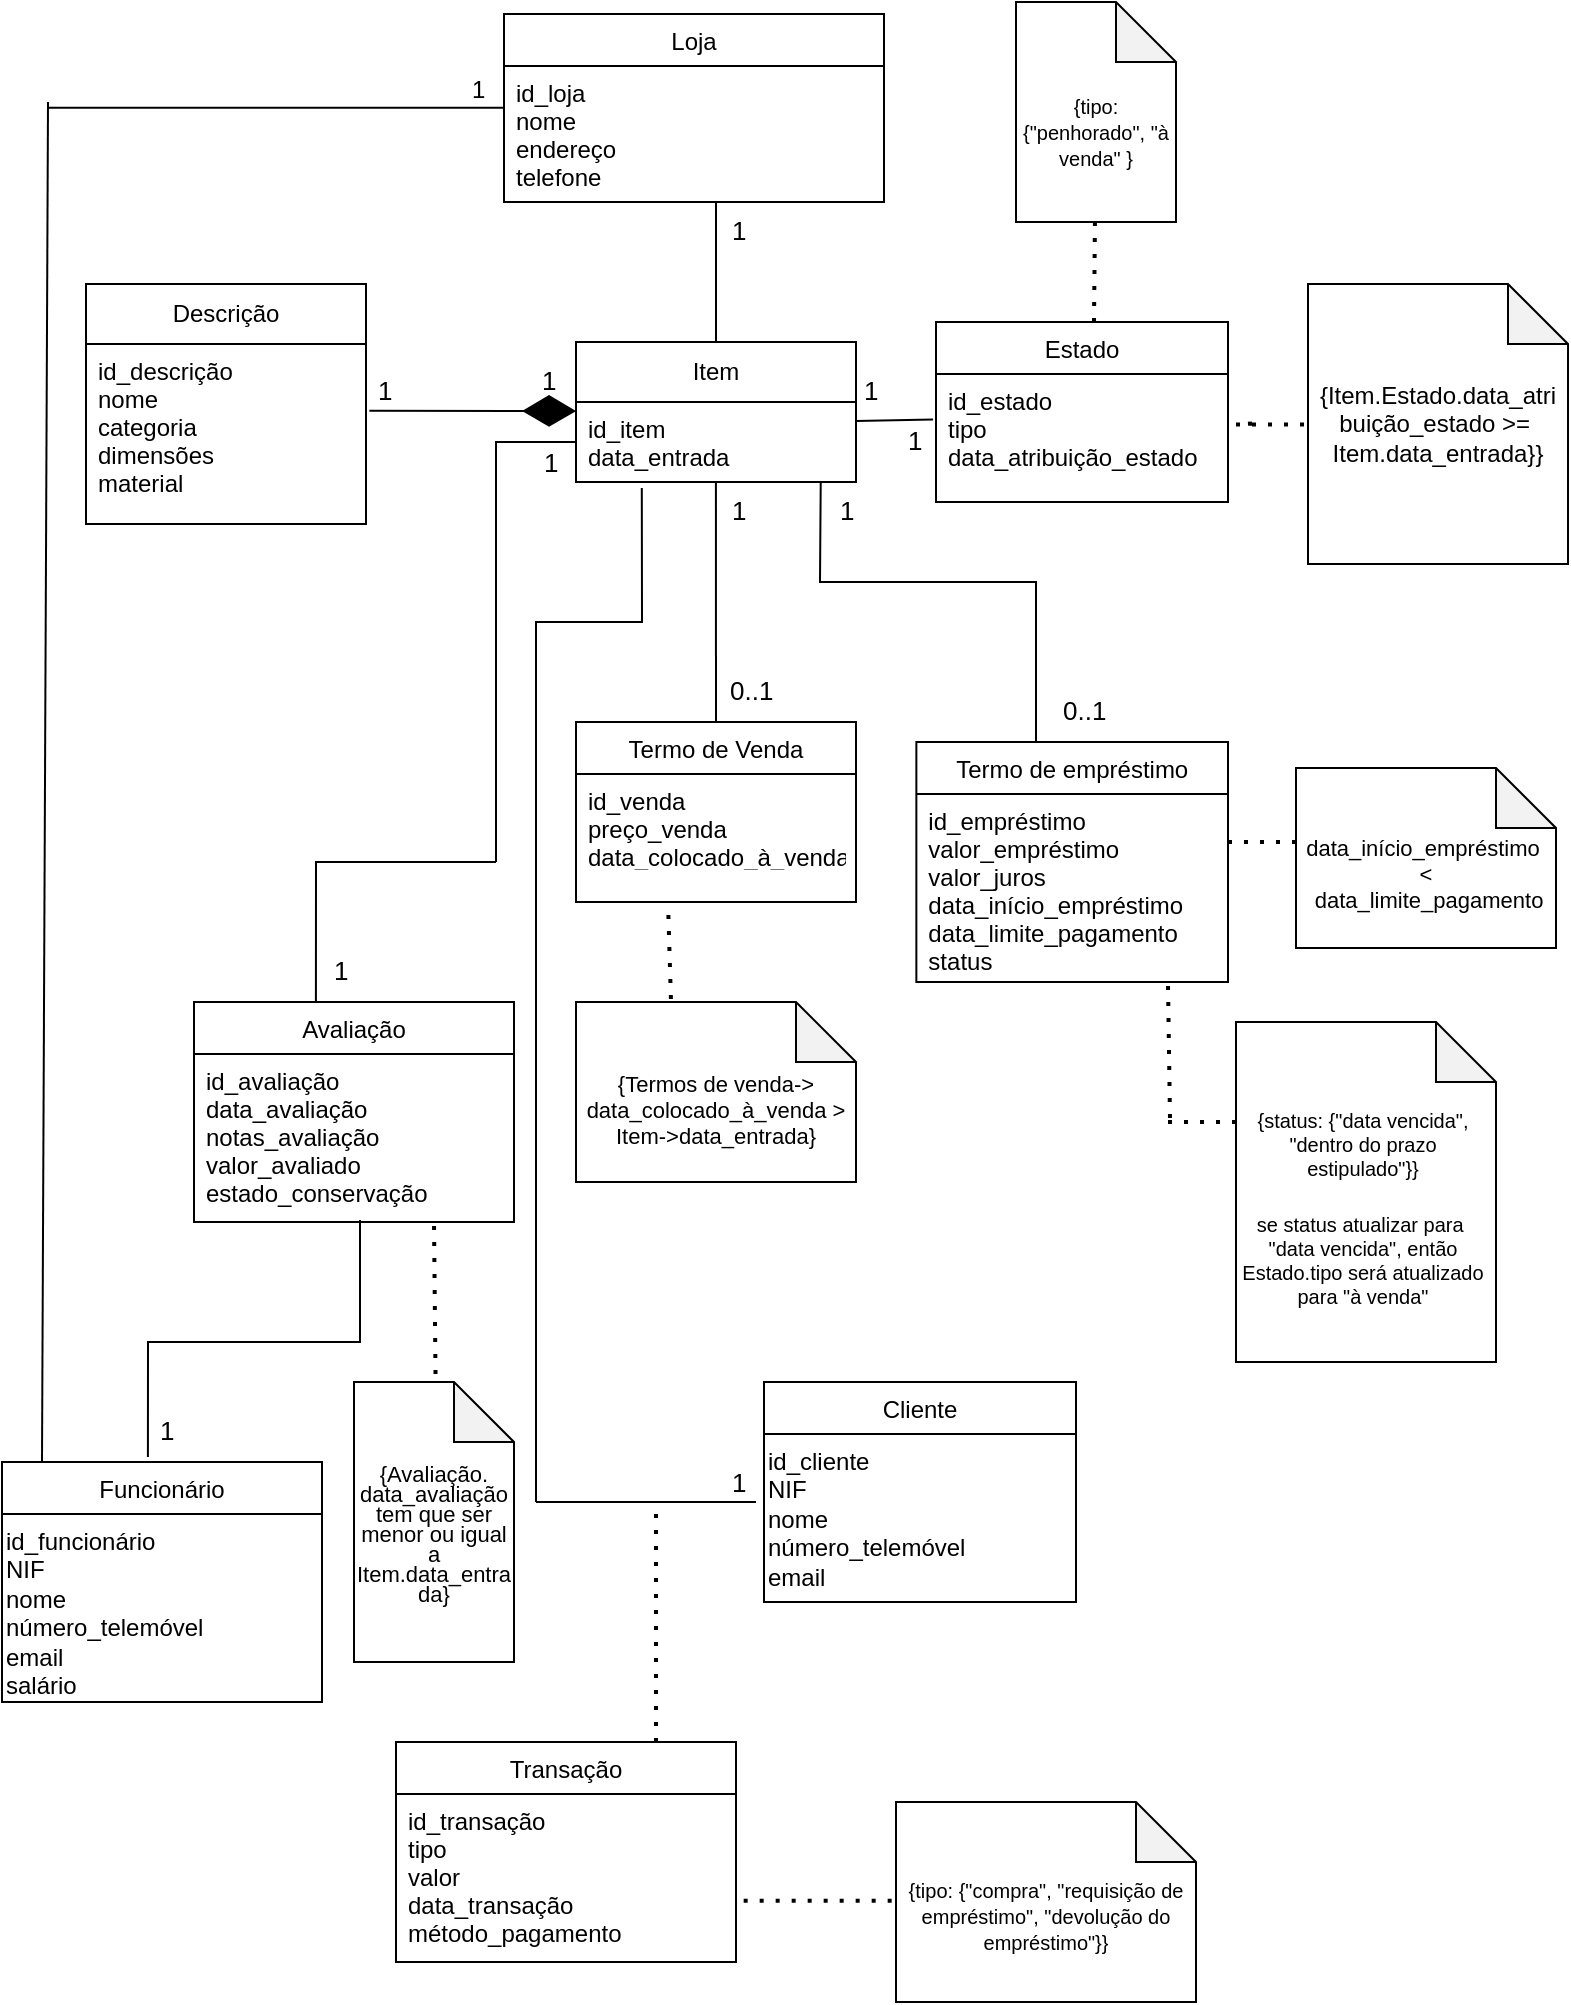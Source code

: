 <mxfile version="24.8.0">
  <diagram id="C5RBs43oDa-KdzZeNtuy" name="Page-1">
    <mxGraphModel dx="1605" dy="935" grid="1" gridSize="10" guides="1" tooltips="1" connect="1" arrows="1" fold="1" page="1" pageScale="1" pageWidth="827" pageHeight="1169" math="0" shadow="0">
      <root>
        <mxCell id="WIyWlLk6GJQsqaUBKTNV-0" />
        <mxCell id="WIyWlLk6GJQsqaUBKTNV-1" parent="WIyWlLk6GJQsqaUBKTNV-0" />
        <mxCell id="BK3RTOM4ylX85SdspDBA-17" value="&lt;div style=&quot;font-size: 11px; margin-top: 16px;&quot;&gt;&lt;font style=&quot;font-size: 11px;&quot;&gt;data_início_empréstimo&amp;nbsp;&lt;/font&gt;&lt;/div&gt;&lt;div style=&quot;font-size: 11px;&quot;&gt;&lt;font style=&quot;font-size: 11px;&quot;&gt;&amp;lt;&lt;/font&gt;&lt;/div&gt;&lt;div style=&quot;font-size: 11px;&quot;&gt;&lt;font style=&quot;font-size: 11px;&quot;&gt;&amp;nbsp;data_limite_pagamento&lt;/font&gt;&lt;/div&gt;" style="shape=note;whiteSpace=wrap;html=1;backgroundOutline=1;darkOpacity=0.05;container=0;" vertex="1" parent="WIyWlLk6GJQsqaUBKTNV-1">
          <mxGeometry x="674" y="443" width="130" height="90" as="geometry" />
        </mxCell>
        <mxCell id="ibe0FgVLeVuCVKN4VXd9-33" value="Funcionário" style="swimlane;fontStyle=0;align=center;verticalAlign=top;childLayout=stackLayout;horizontal=1;startSize=26;horizontalStack=0;resizeParent=1;resizeLast=0;collapsible=1;marginBottom=0;rounded=0;shadow=0;strokeWidth=1;container=0;" parent="WIyWlLk6GJQsqaUBKTNV-1" vertex="1">
          <mxGeometry x="27" y="790" width="160" height="120" as="geometry">
            <mxRectangle x="340" y="380" width="170" height="26" as="alternateBounds" />
          </mxGeometry>
        </mxCell>
        <mxCell id="ibe0FgVLeVuCVKN4VXd9-36" value="&lt;div&gt;id_funcionário&lt;/div&gt;&lt;div&gt;NIF&lt;br&gt;&lt;/div&gt;&lt;div&gt;nome&lt;/div&gt;&lt;div&gt;número_telemóvel&lt;/div&gt;&lt;div&gt;email&lt;/div&gt;&lt;div&gt;salário&lt;/div&gt;" style="text;whiteSpace=wrap;html=1;" parent="WIyWlLk6GJQsqaUBKTNV-1" vertex="1">
          <mxGeometry x="27" y="816" width="160" height="78" as="geometry" />
        </mxCell>
        <mxCell id="zkfFHV4jXpPFQw0GAbJ--0" value="Loja" style="swimlane;fontStyle=0;align=center;verticalAlign=top;childLayout=stackLayout;horizontal=1;startSize=26;horizontalStack=0;resizeParent=1;resizeLast=0;collapsible=1;marginBottom=0;rounded=0;shadow=0;strokeWidth=1;container=0;" parent="WIyWlLk6GJQsqaUBKTNV-1" vertex="1">
          <mxGeometry x="278" y="66" width="190" height="94" as="geometry">
            <mxRectangle x="230" y="140" width="160" height="26" as="alternateBounds" />
          </mxGeometry>
        </mxCell>
        <mxCell id="ibe0FgVLeVuCVKN4VXd9-4" value="id_loja&#xa;nome&#xa;endereço&#xa;telefone&#xa;" style="text;align=left;verticalAlign=top;spacingLeft=4;spacingRight=4;overflow=hidden;rotatable=0;points=[[0,0.5],[1,0.5]];portConstraint=eastwest;container=0;" parent="zkfFHV4jXpPFQw0GAbJ--0" vertex="1">
          <mxGeometry y="26" width="190" height="64" as="geometry" />
        </mxCell>
        <mxCell id="zkfFHV4jXpPFQw0GAbJ--13" value="Estado" style="swimlane;fontStyle=0;align=center;verticalAlign=top;childLayout=stackLayout;horizontal=1;startSize=26;horizontalStack=0;resizeParent=1;resizeLast=0;collapsible=1;marginBottom=0;rounded=0;shadow=0;strokeWidth=1;container=0;" parent="WIyWlLk6GJQsqaUBKTNV-1" vertex="1">
          <mxGeometry x="494" y="220" width="146" height="90" as="geometry">
            <mxRectangle x="340" y="380" width="170" height="26" as="alternateBounds" />
          </mxGeometry>
        </mxCell>
        <mxCell id="ibe0FgVLeVuCVKN4VXd9-6" value="id_estado&#xa;tipo&#xa;data_atribuição_estado" style="text;align=left;verticalAlign=top;spacingLeft=4;spacingRight=4;overflow=hidden;rotatable=0;points=[[0,0.5],[1,0.5]];portConstraint=eastwest;fontStyle=0;container=0;" parent="zkfFHV4jXpPFQw0GAbJ--13" vertex="1">
          <mxGeometry y="26" width="146" height="64" as="geometry" />
        </mxCell>
        <mxCell id="87SshtayELK0KyAv6o-h-5" value="Item" style="swimlane;fontStyle=0;childLayout=stackLayout;horizontal=1;startSize=30;horizontalStack=0;resizeParent=1;resizeParentMax=0;resizeLast=0;collapsible=1;marginBottom=0;whiteSpace=wrap;html=1;container=0;" parent="WIyWlLk6GJQsqaUBKTNV-1" vertex="1">
          <mxGeometry x="314" y="230" width="140" height="70" as="geometry" />
        </mxCell>
        <mxCell id="87SshtayELK0KyAv6o-h-20" value="Avaliação" style="swimlane;fontStyle=0;align=center;verticalAlign=top;childLayout=stackLayout;horizontal=1;startSize=26;horizontalStack=0;resizeParent=1;resizeLast=0;collapsible=1;marginBottom=0;rounded=0;shadow=0;strokeWidth=1;container=0;" parent="WIyWlLk6GJQsqaUBKTNV-1" vertex="1">
          <mxGeometry x="123" y="560" width="160" height="110" as="geometry">
            <mxRectangle x="340" y="380" width="170" height="26" as="alternateBounds" />
          </mxGeometry>
        </mxCell>
        <mxCell id="87SshtayELK0KyAv6o-h-29" value="Termo de empréstimo" style="swimlane;fontStyle=0;align=center;verticalAlign=top;childLayout=stackLayout;horizontal=1;startSize=26;horizontalStack=0;resizeParent=1;resizeLast=0;collapsible=1;marginBottom=0;rounded=0;shadow=0;strokeWidth=1;container=0;" parent="WIyWlLk6GJQsqaUBKTNV-1" vertex="1">
          <mxGeometry x="484.18" y="430" width="155.82" height="120" as="geometry">
            <mxRectangle x="340" y="380" width="170" height="26" as="alternateBounds" />
          </mxGeometry>
        </mxCell>
        <mxCell id="ibe0FgVLeVuCVKN4VXd9-19" value="id_empréstimo&#xa;valor_empréstimo&#xa;valor_juros&#xa;data_início_empréstimo&#xa;data_limite_pagamento&#xa;status&#xa;" style="text;align=left;verticalAlign=top;spacingLeft=4;spacingRight=4;overflow=hidden;rotatable=0;points=[[0,0.5],[1,0.5]];portConstraint=eastwest;fontStyle=0;aspect=fixed;container=0;" parent="87SshtayELK0KyAv6o-h-29" vertex="1">
          <mxGeometry y="26" width="155.82" height="94" as="geometry" />
        </mxCell>
        <mxCell id="87SshtayELK0KyAv6o-h-36" value="Cliente" style="swimlane;fontStyle=0;align=center;verticalAlign=top;childLayout=stackLayout;horizontal=1;startSize=26;horizontalStack=0;resizeParent=1;resizeLast=0;collapsible=1;marginBottom=0;rounded=0;shadow=0;strokeWidth=1;container=0;" parent="WIyWlLk6GJQsqaUBKTNV-1" vertex="1">
          <mxGeometry x="408" y="750" width="156" height="110" as="geometry">
            <mxRectangle x="340" y="380" width="170" height="26" as="alternateBounds" />
          </mxGeometry>
        </mxCell>
        <mxCell id="ibe0FgVLeVuCVKN4VXd9-24" value="&lt;div align=&quot;justify&quot; style=&quot;line-height: 120%;&quot;&gt;&lt;font style=&quot;font-size: 12px;&quot;&gt;id_cliente&lt;br&gt;&lt;/font&gt;&lt;/div&gt;&lt;div align=&quot;justify&quot; style=&quot;line-height: 120%;&quot;&gt;&lt;font style=&quot;font-size: 12px;&quot;&gt;NIF&lt;br&gt;&lt;/font&gt;&lt;/div&gt;&lt;div style=&quot;line-height: 120%;&quot; align=&quot;justify&quot;&gt;&lt;font style=&quot;font-size: 12px;&quot;&gt;nome&lt;/font&gt;&lt;/div&gt;&lt;div style=&quot;line-height: 120%;&quot; align=&quot;justify&quot;&gt;&lt;font style=&quot;font-size: 12px;&quot;&gt;número_telemóvel&lt;/font&gt;&lt;/div&gt;&lt;div style=&quot;line-height: 120%;&quot; align=&quot;justify&quot;&gt;&lt;font style=&quot;font-size: 12px;&quot;&gt;email&lt;/font&gt;&lt;/div&gt;" style="text;whiteSpace=wrap;html=1;container=0;" parent="87SshtayELK0KyAv6o-h-36" vertex="1">
          <mxGeometry y="26" width="156" height="74" as="geometry" />
        </mxCell>
        <mxCell id="87SshtayELK0KyAv6o-h-39" value="Transação" style="swimlane;fontStyle=0;align=center;verticalAlign=top;childLayout=stackLayout;horizontal=1;startSize=26;horizontalStack=0;resizeParent=1;resizeLast=0;collapsible=1;marginBottom=0;rounded=0;shadow=0;strokeWidth=1;container=0;" parent="WIyWlLk6GJQsqaUBKTNV-1" vertex="1">
          <mxGeometry x="224" y="930" width="170" height="110" as="geometry">
            <mxRectangle x="340" y="380" width="170" height="26" as="alternateBounds" />
          </mxGeometry>
        </mxCell>
        <mxCell id="ibe0FgVLeVuCVKN4VXd9-22" value="id_transação&#xa;tipo&#xa;valor&#xa;data_transação&#xa;método_pagamento&#xa;" style="text;align=left;verticalAlign=top;spacingLeft=4;spacingRight=4;overflow=hidden;rotatable=0;points=[[0,0.5],[1,0.5]];portConstraint=eastwest;fontStyle=0;container=0;" parent="87SshtayELK0KyAv6o-h-39" vertex="1">
          <mxGeometry y="26" width="170" height="84" as="geometry" />
        </mxCell>
        <mxCell id="87SshtayELK0KyAv6o-h-41" value="Descrição" style="swimlane;fontStyle=0;childLayout=stackLayout;horizontal=1;startSize=30;horizontalStack=0;resizeParent=1;resizeParentMax=0;resizeLast=0;collapsible=1;marginBottom=0;whiteSpace=wrap;html=1;container=0;" parent="WIyWlLk6GJQsqaUBKTNV-1" vertex="1">
          <mxGeometry x="69" y="201" width="140" height="120" as="geometry" />
        </mxCell>
        <mxCell id="ibe0FgVLeVuCVKN4VXd9-42" value="id_descrição&#xa;nome&#xa;categoria&#xa;dimensões&#xa;material&#xa;" style="text;align=left;verticalAlign=top;spacingLeft=4;spacingRight=4;overflow=hidden;rotatable=0;points=[[0,0.5],[1,0.5]];portConstraint=eastwest;fontStyle=0;container=0;" parent="87SshtayELK0KyAv6o-h-41" vertex="1">
          <mxGeometry y="30" width="140" height="90" as="geometry" />
        </mxCell>
        <mxCell id="87SshtayELK0KyAv6o-h-27" value="Termo de Venda" style="swimlane;fontStyle=0;align=center;verticalAlign=top;childLayout=stackLayout;horizontal=1;startSize=26;horizontalStack=0;resizeParent=1;resizeLast=0;collapsible=1;marginBottom=0;rounded=0;shadow=0;strokeWidth=1;container=0;" parent="WIyWlLk6GJQsqaUBKTNV-1" vertex="1">
          <mxGeometry x="314" y="420" width="140" height="90" as="geometry">
            <mxRectangle x="340" y="380" width="170" height="26" as="alternateBounds" />
          </mxGeometry>
        </mxCell>
        <mxCell id="ibe0FgVLeVuCVKN4VXd9-15" value="id_venda&#xa;preço_venda&#xa;data_colocado_à_venda&#xa;" style="text;align=left;verticalAlign=top;spacingLeft=4;spacingRight=4;overflow=hidden;rotatable=0;points=[[0,0.5],[1,0.5]];portConstraint=eastwest;fontStyle=0;container=0;" parent="87SshtayELK0KyAv6o-h-27" vertex="1">
          <mxGeometry y="26" width="140" height="44" as="geometry" />
        </mxCell>
        <mxCell id="ibe0FgVLeVuCVKN4VXd9-29" value="" style="endArrow=none;html=1;rounded=0;entryX=0.663;entryY=0.984;entryDx=0;entryDy=0;entryPerimeter=0;exitX=0.5;exitY=0;exitDx=0;exitDy=0;" parent="WIyWlLk6GJQsqaUBKTNV-1" source="87SshtayELK0KyAv6o-h-27" edge="1">
          <mxGeometry width="50" height="50" relative="1" as="geometry">
            <mxPoint x="383.47" y="410" as="sourcePoint" />
            <mxPoint x="383.96" y="299.996" as="targetPoint" />
          </mxGeometry>
        </mxCell>
        <mxCell id="ibe0FgVLeVuCVKN4VXd9-31" value="" style="endArrow=none;html=1;rounded=0;exitX=0.381;exitY=0;exitDx=0;exitDy=0;exitPerimeter=0;" parent="WIyWlLk6GJQsqaUBKTNV-1" source="87SshtayELK0KyAv6o-h-20" edge="1">
          <mxGeometry width="50" height="50" relative="1" as="geometry">
            <mxPoint x="154" y="510" as="sourcePoint" />
            <mxPoint x="274" y="490" as="targetPoint" />
            <Array as="points">
              <mxPoint x="184" y="490" />
            </Array>
          </mxGeometry>
        </mxCell>
        <mxCell id="ibe0FgVLeVuCVKN4VXd9-32" value="" style="endArrow=none;html=1;rounded=0;" parent="WIyWlLk6GJQsqaUBKTNV-1" edge="1">
          <mxGeometry width="50" height="50" relative="1" as="geometry">
            <mxPoint x="404" y="810" as="sourcePoint" />
            <mxPoint x="294" y="810" as="targetPoint" />
            <Array as="points" />
          </mxGeometry>
        </mxCell>
        <mxCell id="kfRFtVWWlGpXpjC6ZaTj-0" value="" style="endArrow=none;html=1;rounded=0;entryX=0.235;entryY=1.075;entryDx=0;entryDy=0;entryPerimeter=0;" parent="WIyWlLk6GJQsqaUBKTNV-1" edge="1" target="ibe0FgVLeVuCVKN4VXd9-11">
          <mxGeometry width="50" height="50" relative="1" as="geometry">
            <mxPoint x="294" y="810" as="sourcePoint" />
            <mxPoint x="354" y="370" as="targetPoint" />
            <Array as="points">
              <mxPoint x="294" y="370" />
              <mxPoint x="347" y="370" />
            </Array>
          </mxGeometry>
        </mxCell>
        <mxCell id="kfRFtVWWlGpXpjC6ZaTj-4" value="" style="endArrow=none;html=1;rounded=0;exitX=0.456;exitY=-0.021;exitDx=0;exitDy=0;exitPerimeter=0;" parent="WIyWlLk6GJQsqaUBKTNV-1" source="ibe0FgVLeVuCVKN4VXd9-33" edge="1">
          <mxGeometry width="50" height="50" relative="1" as="geometry">
            <mxPoint x="424" y="690" as="sourcePoint" />
            <mxPoint x="206" y="669" as="targetPoint" />
            <Array as="points">
              <mxPoint x="100" y="730" />
              <mxPoint x="184" y="730" />
              <mxPoint x="206" y="730" />
            </Array>
          </mxGeometry>
        </mxCell>
        <mxCell id="BK3RTOM4ylX85SdspDBA-0" value="" style="endArrow=none;html=1;rounded=0;exitX=0.125;exitY=0;exitDx=0;exitDy=0;exitPerimeter=0;" edge="1" parent="WIyWlLk6GJQsqaUBKTNV-1" source="ibe0FgVLeVuCVKN4VXd9-33">
          <mxGeometry width="50" height="50" relative="1" as="geometry">
            <mxPoint x="34" y="750" as="sourcePoint" />
            <mxPoint x="50" y="110" as="targetPoint" />
          </mxGeometry>
        </mxCell>
        <mxCell id="BK3RTOM4ylX85SdspDBA-16" value="" style="endArrow=none;html=1;rounded=0;" edge="1" parent="WIyWlLk6GJQsqaUBKTNV-1">
          <mxGeometry width="50" height="50" relative="1" as="geometry">
            <mxPoint x="50" y="112.86" as="sourcePoint" />
            <mxPoint x="278" y="112.86" as="targetPoint" />
          </mxGeometry>
        </mxCell>
        <mxCell id="BK3RTOM4ylX85SdspDBA-22" value="" style="endArrow=none;dashed=1;html=1;dashPattern=1 3;strokeWidth=2;rounded=0;" edge="1" parent="WIyWlLk6GJQsqaUBKTNV-1">
          <mxGeometry width="50" height="50" relative="1" as="geometry">
            <mxPoint x="674" y="480" as="sourcePoint" />
            <mxPoint x="634" y="480" as="targetPoint" />
            <Array as="points">
              <mxPoint x="640" y="480" />
            </Array>
          </mxGeometry>
        </mxCell>
        <mxCell id="BK3RTOM4ylX85SdspDBA-24" value="&lt;div style=&quot;font-size: 10px; padding-right: 3px; margin-bottom: 0px; margin-top: 16px;&quot; align=&quot;center&quot;&gt;&lt;font style=&quot;font-size: 10px;&quot;&gt;{status: {&quot;data vencida&quot;, &quot;dentro do prazo estipulado&quot;}}&lt;/font&gt;&lt;/div&gt;&lt;div style=&quot;font-size: 10px; padding-right: 3px; margin-bottom: 0px; margin-top: 16px;&quot; align=&quot;center&quot;&gt;&lt;font style=&quot;font-size: 10px;&quot;&gt;se status atualizar para&amp;nbsp; &quot;data vencida&quot;, então Estado.tipo será atualizado para &quot;à venda&quot;&lt;br&gt;&lt;/font&gt;&lt;/div&gt;" style="shape=note;whiteSpace=wrap;html=1;backgroundOutline=1;darkOpacity=0.05;align=center;container=0;" vertex="1" parent="WIyWlLk6GJQsqaUBKTNV-1">
          <mxGeometry x="644" y="570" width="130" height="170" as="geometry" />
        </mxCell>
        <mxCell id="BK3RTOM4ylX85SdspDBA-26" value="&lt;p style=&quot;line-height: 110%; margin-top: 30px; padding-right: 0px;&quot;&gt;&lt;font style=&quot;font-size: 10px;&quot;&gt;{tipo: {&quot;compra&quot;, &quot;requisição de empréstimo&quot;, &quot;devolução do empréstimo&quot;}}&lt;/font&gt;&lt;/p&gt;" style="shape=note;whiteSpace=wrap;html=1;backgroundOutline=1;darkOpacity=0.05;spacingBottom=4;labelBorderColor=none;container=0;" vertex="1" parent="WIyWlLk6GJQsqaUBKTNV-1">
          <mxGeometry x="474" y="960" width="150" height="100" as="geometry" />
        </mxCell>
        <mxCell id="BK3RTOM4ylX85SdspDBA-27" value="" style="endArrow=none;dashed=1;html=1;dashPattern=1 3;strokeWidth=2;rounded=0;" edge="1" parent="WIyWlLk6GJQsqaUBKTNV-1" target="BK3RTOM4ylX85SdspDBA-28">
          <mxGeometry width="50" height="50" relative="1" as="geometry">
            <mxPoint x="573" y="220" as="sourcePoint" />
            <mxPoint x="573" y="300" as="targetPoint" />
          </mxGeometry>
        </mxCell>
        <mxCell id="BK3RTOM4ylX85SdspDBA-28" value="&lt;div style=&quot;font-size: 11px; margin-top: 20px;&quot;&gt;&lt;font style=&quot;font-size: 10px;&quot;&gt;{tipo: {&quot;penhorado&quot;, &quot;à venda&quot; }&lt;/font&gt;&lt;/div&gt;" style="shape=note;whiteSpace=wrap;html=1;backgroundOutline=1;darkOpacity=0.05;container=0;" vertex="1" parent="WIyWlLk6GJQsqaUBKTNV-1">
          <mxGeometry x="534" y="60" width="80" height="110" as="geometry" />
        </mxCell>
        <mxCell id="BK3RTOM4ylX85SdspDBA-30" value="&lt;p style=&quot;line-height: 110%; margin-top: 30px;&quot;&gt;&lt;font style=&quot;font-size: 11px;&quot;&gt;{Termos de venda-&amp;gt; data_colocado_à_venda &amp;gt; Item-&amp;gt;data_entrada} &lt;/font&gt;&lt;/p&gt;" style="shape=note;whiteSpace=wrap;html=1;backgroundOutline=1;darkOpacity=0.05;container=0;" vertex="1" parent="WIyWlLk6GJQsqaUBKTNV-1">
          <mxGeometry x="314" y="560" width="140" height="90" as="geometry" />
        </mxCell>
        <mxCell id="BK3RTOM4ylX85SdspDBA-33" value="&lt;div&gt;{Item.Estado.data_atri&lt;/div&gt;&lt;div&gt;buição_estado &amp;gt;=&amp;nbsp;&lt;/div&gt;&lt;div&gt;Item.data_entrada}}&lt;/div&gt;" style="shape=note;whiteSpace=wrap;html=1;backgroundOutline=1;darkOpacity=0.05;container=0;" vertex="1" parent="WIyWlLk6GJQsqaUBKTNV-1">
          <mxGeometry x="680" y="201" width="130" height="140" as="geometry" />
        </mxCell>
        <mxCell id="BK3RTOM4ylX85SdspDBA-34" value="" style="endArrow=none;dashed=1;html=1;dashPattern=1 3;strokeWidth=2;rounded=0;entryX=0.75;entryY=1;entryDx=0;entryDy=0;" edge="1" parent="WIyWlLk6GJQsqaUBKTNV-1" target="87SshtayELK0KyAv6o-h-20">
          <mxGeometry width="50" height="50" relative="1" as="geometry">
            <mxPoint x="244" y="770" as="sourcePoint" />
            <mxPoint x="314" y="690" as="targetPoint" />
          </mxGeometry>
        </mxCell>
        <mxCell id="BK3RTOM4ylX85SdspDBA-35" value="&lt;p style=&quot;line-height: 110%;&quot;&gt;&lt;/p&gt;&lt;div style=&quot;margin-top: 25px; font-size: 11px; line-height: 90%;&quot;&gt;&lt;font style=&quot;font-size: 11px;&quot;&gt;{Avaliação. data_avaliação tem que ser menor ou igual a&lt;br&gt;&lt;/font&gt;&lt;/div&gt;&lt;div style=&quot;font-size: 11px; line-height: 90%;&quot;&gt;&lt;font style=&quot;font-size: 11px;&quot;&gt;Item.data_entra&lt;/font&gt;&lt;/div&gt;&lt;div style=&quot;font-size: 11px; line-height: 90%;&quot;&gt;&lt;font style=&quot;font-size: 11px;&quot;&gt;da}&lt;/font&gt;&lt;/div&gt;&lt;p&gt;&lt;/p&gt;" style="shape=note;whiteSpace=wrap;html=1;backgroundOutline=1;darkOpacity=0.05;container=0;" vertex="1" parent="WIyWlLk6GJQsqaUBKTNV-1">
          <mxGeometry x="203" y="750" width="80" height="140" as="geometry" />
        </mxCell>
        <mxCell id="BK3RTOM4ylX85SdspDBA-40" value="" style="endArrow=none;html=1;rounded=0;exitX=1;exitY=0.5;exitDx=0;exitDy=0;entryX=-0.01;entryY=0.356;entryDx=0;entryDy=0;entryPerimeter=0;" edge="1" parent="WIyWlLk6GJQsqaUBKTNV-1" target="ibe0FgVLeVuCVKN4VXd9-6">
          <mxGeometry width="50" height="50" relative="1" as="geometry">
            <mxPoint x="454" y="269.5" as="sourcePoint" />
            <mxPoint x="480" y="280" as="targetPoint" />
          </mxGeometry>
        </mxCell>
        <mxCell id="BK3RTOM4ylX85SdspDBA-41" value="" style="endArrow=none;html=1;rounded=0;entryX=0.874;entryY=0.996;entryDx=0;entryDy=0;entryPerimeter=0;" edge="1" parent="WIyWlLk6GJQsqaUBKTNV-1" target="ibe0FgVLeVuCVKN4VXd9-11">
          <mxGeometry width="50" height="50" relative="1" as="geometry">
            <mxPoint x="544" y="430" as="sourcePoint" />
            <mxPoint x="376" y="451" as="targetPoint" />
            <Array as="points">
              <mxPoint x="544" y="350" />
              <mxPoint x="436" y="350" />
            </Array>
          </mxGeometry>
        </mxCell>
        <mxCell id="BK3RTOM4ylX85SdspDBA-42" value="" style="endArrow=none;html=1;rounded=0;entryX=0;entryY=0.5;entryDx=0;entryDy=0;" edge="1" parent="WIyWlLk6GJQsqaUBKTNV-1" target="ibe0FgVLeVuCVKN4VXd9-11">
          <mxGeometry width="50" height="50" relative="1" as="geometry">
            <mxPoint x="274" y="490" as="sourcePoint" />
            <mxPoint x="254" y="280" as="targetPoint" />
            <Array as="points">
              <mxPoint x="274" y="280" />
            </Array>
          </mxGeometry>
        </mxCell>
        <mxCell id="ibe0FgVLeVuCVKN4VXd9-2" value="&#xa;" style="text;align=left;verticalAlign=top;spacingLeft=4;spacingRight=4;overflow=hidden;rotatable=0;points=[[0,0.5],[1,0.5]];portConstraint=eastwest;container=0;" parent="WIyWlLk6GJQsqaUBKTNV-1" vertex="1">
          <mxGeometry x="278" y="150" width="196" height="4" as="geometry" />
        </mxCell>
        <mxCell id="ibe0FgVLeVuCVKN4VXd9-11" value="id_item&#xa;data_entrada&#xa;" style="text;align=left;verticalAlign=top;spacingLeft=4;spacingRight=4;overflow=hidden;rotatable=0;points=[[0,0.5],[1,0.5]];portConstraint=eastwest;fontStyle=0;container=0;" parent="WIyWlLk6GJQsqaUBKTNV-1" vertex="1">
          <mxGeometry x="314" y="260" width="140" height="40" as="geometry" />
        </mxCell>
        <mxCell id="ibe0FgVLeVuCVKN4VXd9-14" value="id_avaliação&#xa;data_avaliação&#xa;notas_avaliação&#xa;valor_avaliado&#xa;estado_conservação&#xa;&#xa;" style="text;align=left;verticalAlign=top;spacingLeft=4;spacingRight=4;overflow=hidden;rotatable=0;points=[[0,0.5],[1,0.5]];portConstraint=eastwest;fontStyle=0;container=0;" parent="WIyWlLk6GJQsqaUBKTNV-1" vertex="1">
          <mxGeometry x="123" y="586" width="160" height="84" as="geometry" />
        </mxCell>
        <mxCell id="BK3RTOM4ylX85SdspDBA-48" value="" style="endArrow=none;dashed=1;html=1;dashPattern=1 3;strokeWidth=2;rounded=0;exitX=0.339;exitY=-0.017;exitDx=0;exitDy=0;exitPerimeter=0;" edge="1" parent="WIyWlLk6GJQsqaUBKTNV-1" source="BK3RTOM4ylX85SdspDBA-30">
          <mxGeometry width="50" height="50" relative="1" as="geometry">
            <mxPoint x="204" y="630" as="sourcePoint" />
            <mxPoint x="360" y="510" as="targetPoint" />
          </mxGeometry>
        </mxCell>
        <mxCell id="BK3RTOM4ylX85SdspDBA-52" value="" style="endArrow=none;dashed=1;html=1;dashPattern=1 3;strokeWidth=2;rounded=0;" edge="1" parent="WIyWlLk6GJQsqaUBKTNV-1">
          <mxGeometry width="50" height="50" relative="1" as="geometry">
            <mxPoint x="354" y="930" as="sourcePoint" />
            <mxPoint x="354" y="810" as="targetPoint" />
          </mxGeometry>
        </mxCell>
        <mxCell id="BK3RTOM4ylX85SdspDBA-53" value="" style="endArrow=none;dashed=1;html=1;dashPattern=1 3;strokeWidth=2;rounded=0;exitX=1.008;exitY=0.602;exitDx=0;exitDy=0;exitPerimeter=0;entryX=-0.017;entryY=0.61;entryDx=0;entryDy=0;entryPerimeter=0;" edge="1" parent="WIyWlLk6GJQsqaUBKTNV-1">
          <mxGeometry width="50" height="50" relative="1" as="geometry">
            <mxPoint x="397.83" y="1009.396" as="sourcePoint" />
            <mxPoint x="474.0" y="1009.38" as="targetPoint" />
          </mxGeometry>
        </mxCell>
        <mxCell id="BK3RTOM4ylX85SdspDBA-57" value="" style="endArrow=none;html=1;rounded=0;" edge="1" parent="WIyWlLk6GJQsqaUBKTNV-1">
          <mxGeometry width="50" height="50" relative="1" as="geometry">
            <mxPoint x="384" y="230" as="sourcePoint" />
            <mxPoint x="384" y="160" as="targetPoint" />
          </mxGeometry>
        </mxCell>
        <mxCell id="BK3RTOM4ylX85SdspDBA-62" value="1" style="text;align=left;verticalAlign=top;spacingLeft=4;spacingRight=4;overflow=hidden;rotatable=0;points=[[0,0.5],[1,0.5]];portConstraint=eastwest;fontStyle=0;container=0;" vertex="1" parent="WIyWlLk6GJQsqaUBKTNV-1">
          <mxGeometry x="256" y="90" width="22" height="30" as="geometry" />
        </mxCell>
        <mxCell id="BK3RTOM4ylX85SdspDBA-63" value="1" style="text;align=left;verticalAlign=top;spacingLeft=4;spacingRight=4;overflow=hidden;rotatable=0;points=[[0,0.5],[1,0.5]];portConstraint=eastwest;fontStyle=0;container=0;fontSize=13;" vertex="1" parent="WIyWlLk6GJQsqaUBKTNV-1">
          <mxGeometry x="100" y="760" width="22" height="30" as="geometry" />
        </mxCell>
        <mxCell id="BK3RTOM4ylX85SdspDBA-64" value="1" style="text;align=left;verticalAlign=top;spacingLeft=4;spacingRight=4;overflow=hidden;rotatable=0;points=[[0,0.5],[1,0.5]];portConstraint=eastwest;fontStyle=0;container=0;fontSize=13;" vertex="1" parent="WIyWlLk6GJQsqaUBKTNV-1">
          <mxGeometry x="386" y="786" width="22" height="30" as="geometry" />
        </mxCell>
        <mxCell id="BK3RTOM4ylX85SdspDBA-65" value="1" style="text;align=left;verticalAlign=top;spacingLeft=4;spacingRight=4;overflow=hidden;rotatable=0;points=[[0,0.5],[1,0.5]];portConstraint=eastwest;fontStyle=0;container=0;fontSize=13;" vertex="1" parent="WIyWlLk6GJQsqaUBKTNV-1">
          <mxGeometry x="209" y="240" width="22" height="30" as="geometry" />
        </mxCell>
        <mxCell id="BK3RTOM4ylX85SdspDBA-67" value="1" style="text;align=left;verticalAlign=top;spacingLeft=4;spacingRight=4;overflow=hidden;rotatable=0;points=[[0,0.5],[1,0.5]];portConstraint=eastwest;fontStyle=0;container=0;fontSize=13;" vertex="1" parent="WIyWlLk6GJQsqaUBKTNV-1">
          <mxGeometry x="452" y="240" width="22" height="30" as="geometry" />
        </mxCell>
        <mxCell id="BK3RTOM4ylX85SdspDBA-68" value="1" style="text;align=left;verticalAlign=top;spacingLeft=4;spacingRight=4;overflow=hidden;rotatable=0;points=[[0,0.5],[1,0.5]];portConstraint=eastwest;fontStyle=0;container=0;fontSize=13;" vertex="1" parent="WIyWlLk6GJQsqaUBKTNV-1">
          <mxGeometry x="474" y="265" width="22" height="30" as="geometry" />
        </mxCell>
        <mxCell id="BK3RTOM4ylX85SdspDBA-69" value="1" style="text;align=left;verticalAlign=top;spacingLeft=4;spacingRight=4;overflow=hidden;rotatable=0;points=[[0,0.5],[1,0.5]];portConstraint=eastwest;fontStyle=0;container=0;fontSize=13;" vertex="1" parent="WIyWlLk6GJQsqaUBKTNV-1">
          <mxGeometry x="440" y="300" width="22" height="30" as="geometry" />
        </mxCell>
        <mxCell id="BK3RTOM4ylX85SdspDBA-71" value="1" style="text;align=left;verticalAlign=top;spacingLeft=4;spacingRight=4;overflow=hidden;rotatable=0;points=[[0,0.5],[1,0.5]];portConstraint=eastwest;fontStyle=0;container=0;fontSize=13;" vertex="1" parent="WIyWlLk6GJQsqaUBKTNV-1">
          <mxGeometry x="386" y="300" width="22" height="30" as="geometry" />
        </mxCell>
        <mxCell id="BK3RTOM4ylX85SdspDBA-73" value="1" style="text;align=left;verticalAlign=top;spacingLeft=4;spacingRight=4;overflow=hidden;rotatable=0;points=[[0,0.5],[1,0.5]];portConstraint=eastwest;fontStyle=0;container=0;fontSize=13;" vertex="1" parent="WIyWlLk6GJQsqaUBKTNV-1">
          <mxGeometry x="386" y="160" width="22" height="30" as="geometry" />
        </mxCell>
        <mxCell id="BK3RTOM4ylX85SdspDBA-74" value="1" style="text;align=left;verticalAlign=top;spacingLeft=4;spacingRight=4;overflow=hidden;rotatable=0;points=[[0,0.5],[1,0.5]];portConstraint=eastwest;fontStyle=0;container=0;fontSize=13;" vertex="1" parent="WIyWlLk6GJQsqaUBKTNV-1">
          <mxGeometry x="187" y="530" width="22" height="30" as="geometry" />
        </mxCell>
        <mxCell id="BK3RTOM4ylX85SdspDBA-75" value="1" style="text;align=left;verticalAlign=top;spacingLeft=4;spacingRight=4;overflow=hidden;rotatable=0;points=[[0,0.5],[1,0.5]];portConstraint=eastwest;fontStyle=0;container=0;fontSize=13;" vertex="1" parent="WIyWlLk6GJQsqaUBKTNV-1">
          <mxGeometry x="292" y="276" width="22" height="30" as="geometry" />
        </mxCell>
        <mxCell id="BK3RTOM4ylX85SdspDBA-83" value="" style="shape=image;html=1;verticalAlign=top;verticalLabelPosition=bottom;labelBackgroundColor=#ffffff;imageAspect=0;aspect=fixed;image=https://cdn1.iconfinder.com/data/icons/bootstrap/16/asterisk-128.png;strokeColor=default;align=center;fontFamily=Helvetica;fontSize=12;fontColor=default;fillColor=default;" vertex="1" parent="WIyWlLk6GJQsqaUBKTNV-1">
          <mxGeometry x="390" y="210" width="10" height="10" as="geometry" />
        </mxCell>
        <mxCell id="BK3RTOM4ylX85SdspDBA-85" value="" style="shape=image;html=1;verticalAlign=top;verticalLabelPosition=bottom;labelBackgroundColor=#ffffff;imageAspect=0;aspect=fixed;image=https://cdn1.iconfinder.com/data/icons/bootstrap/16/asterisk-128.png;strokeColor=default;align=center;fontFamily=Helvetica;fontSize=12;fontColor=default;fillColor=default;" vertex="1" parent="WIyWlLk6GJQsqaUBKTNV-1">
          <mxGeometry x="350" y="306" width="10" height="10" as="geometry" />
        </mxCell>
        <mxCell id="BK3RTOM4ylX85SdspDBA-88" value="" style="shape=image;html=1;verticalAlign=top;verticalLabelPosition=bottom;labelBackgroundColor=#ffffff;imageAspect=0;aspect=fixed;image=https://cdn1.iconfinder.com/data/icons/bootstrap/16/asterisk-128.png;strokeColor=default;align=center;fontFamily=Helvetica;fontSize=12;fontColor=default;fillColor=default;" vertex="1" parent="WIyWlLk6GJQsqaUBKTNV-1">
          <mxGeometry x="193" y="680" width="10" height="10" as="geometry" />
        </mxCell>
        <mxCell id="BK3RTOM4ylX85SdspDBA-90" value="" style="shape=image;html=1;verticalAlign=top;verticalLabelPosition=bottom;labelBackgroundColor=#ffffff;imageAspect=0;aspect=fixed;image=https://cdn1.iconfinder.com/data/icons/bootstrap/16/asterisk-128.png;strokeColor=default;align=center;fontFamily=Helvetica;fontSize=12;fontColor=default;fillColor=default;" vertex="1" parent="WIyWlLk6GJQsqaUBKTNV-1">
          <mxGeometry x="27" y="770" width="10" height="10" as="geometry" />
        </mxCell>
        <mxCell id="BK3RTOM4ylX85SdspDBA-91" value="0..1" style="text;align=left;verticalAlign=top;spacingLeft=4;spacingRight=4;overflow=hidden;rotatable=0;points=[[0,0.5],[1,0.5]];portConstraint=eastwest;fontStyle=0;container=0;fontSize=13;" vertex="1" parent="WIyWlLk6GJQsqaUBKTNV-1">
          <mxGeometry x="385" y="390" width="45" height="30" as="geometry" />
        </mxCell>
        <mxCell id="BK3RTOM4ylX85SdspDBA-92" value="0..1" style="text;align=left;verticalAlign=top;spacingLeft=4;spacingRight=4;overflow=hidden;rotatable=0;points=[[0,0.5],[1,0.5]];portConstraint=eastwest;fontStyle=0;container=0;fontSize=13;" vertex="1" parent="WIyWlLk6GJQsqaUBKTNV-1">
          <mxGeometry x="551.5" y="400" width="45" height="30" as="geometry" />
        </mxCell>
        <mxCell id="BK3RTOM4ylX85SdspDBA-96" value="" style="endArrow=diamondThin;endFill=1;endSize=24;html=1;rounded=0;fontFamily=Helvetica;fontSize=12;fontColor=default;labelBackgroundColor=#ffffff;exitX=1.012;exitY=0.371;exitDx=0;exitDy=0;exitPerimeter=0;" edge="1" parent="WIyWlLk6GJQsqaUBKTNV-1" source="ibe0FgVLeVuCVKN4VXd9-42">
          <mxGeometry width="160" relative="1" as="geometry">
            <mxPoint x="220" y="270" as="sourcePoint" />
            <mxPoint x="314" y="264.51" as="targetPoint" />
          </mxGeometry>
        </mxCell>
        <mxCell id="BK3RTOM4ylX85SdspDBA-98" value="1" style="text;align=left;verticalAlign=top;spacingLeft=4;spacingRight=4;overflow=hidden;rotatable=0;points=[[0,0.5],[1,0.5]];portConstraint=eastwest;fontStyle=0;container=0;fontSize=13;" vertex="1" parent="WIyWlLk6GJQsqaUBKTNV-1">
          <mxGeometry x="291" y="235" width="22" height="30" as="geometry" />
        </mxCell>
        <mxCell id="BK3RTOM4ylX85SdspDBA-99" value="" style="endArrow=none;dashed=1;html=1;dashPattern=1 3;strokeWidth=2;rounded=0;" edge="1" parent="WIyWlLk6GJQsqaUBKTNV-1">
          <mxGeometry width="50" height="50" relative="1" as="geometry">
            <mxPoint x="644" y="620" as="sourcePoint" />
            <mxPoint x="604" y="620" as="targetPoint" />
            <Array as="points">
              <mxPoint x="610" y="620" />
            </Array>
          </mxGeometry>
        </mxCell>
        <mxCell id="BK3RTOM4ylX85SdspDBA-100" value="" style="endArrow=none;dashed=1;html=1;dashPattern=1 3;strokeWidth=2;rounded=0;exitX=0.339;exitY=-0.017;exitDx=0;exitDy=0;exitPerimeter=0;entryX=0.339;entryY=1.023;entryDx=0;entryDy=0;entryPerimeter=0;" edge="1" parent="WIyWlLk6GJQsqaUBKTNV-1">
          <mxGeometry width="50" height="50" relative="1" as="geometry">
            <mxPoint x="611" y="618" as="sourcePoint" />
            <mxPoint x="610" y="551" as="targetPoint" />
          </mxGeometry>
        </mxCell>
        <mxCell id="BK3RTOM4ylX85SdspDBA-103" value="" style="endArrow=none;dashed=1;html=1;dashPattern=1 3;strokeWidth=2;rounded=0;" edge="1" parent="WIyWlLk6GJQsqaUBKTNV-1">
          <mxGeometry width="50" height="50" relative="1" as="geometry">
            <mxPoint x="678" y="271.24" as="sourcePoint" />
            <mxPoint x="654" y="270.62" as="targetPoint" />
            <Array as="points">
              <mxPoint x="644" y="271.24" />
            </Array>
          </mxGeometry>
        </mxCell>
      </root>
    </mxGraphModel>
  </diagram>
</mxfile>
